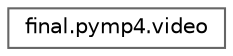 digraph "Graphical Class Hierarchy"
{
 // LATEX_PDF_SIZE
  bgcolor="transparent";
  edge [fontname=Helvetica,fontsize=10,labelfontname=Helvetica,labelfontsize=10];
  node [fontname=Helvetica,fontsize=10,shape=box,height=0.2,width=0.4];
  rankdir="LR";
  Node0 [label="final.pymp4.video",height=0.2,width=0.4,color="grey40", fillcolor="white", style="filled",URL="$d2/d1b/classfinal_1_1pymp4_1_1video.html",tooltip=" "];
}
